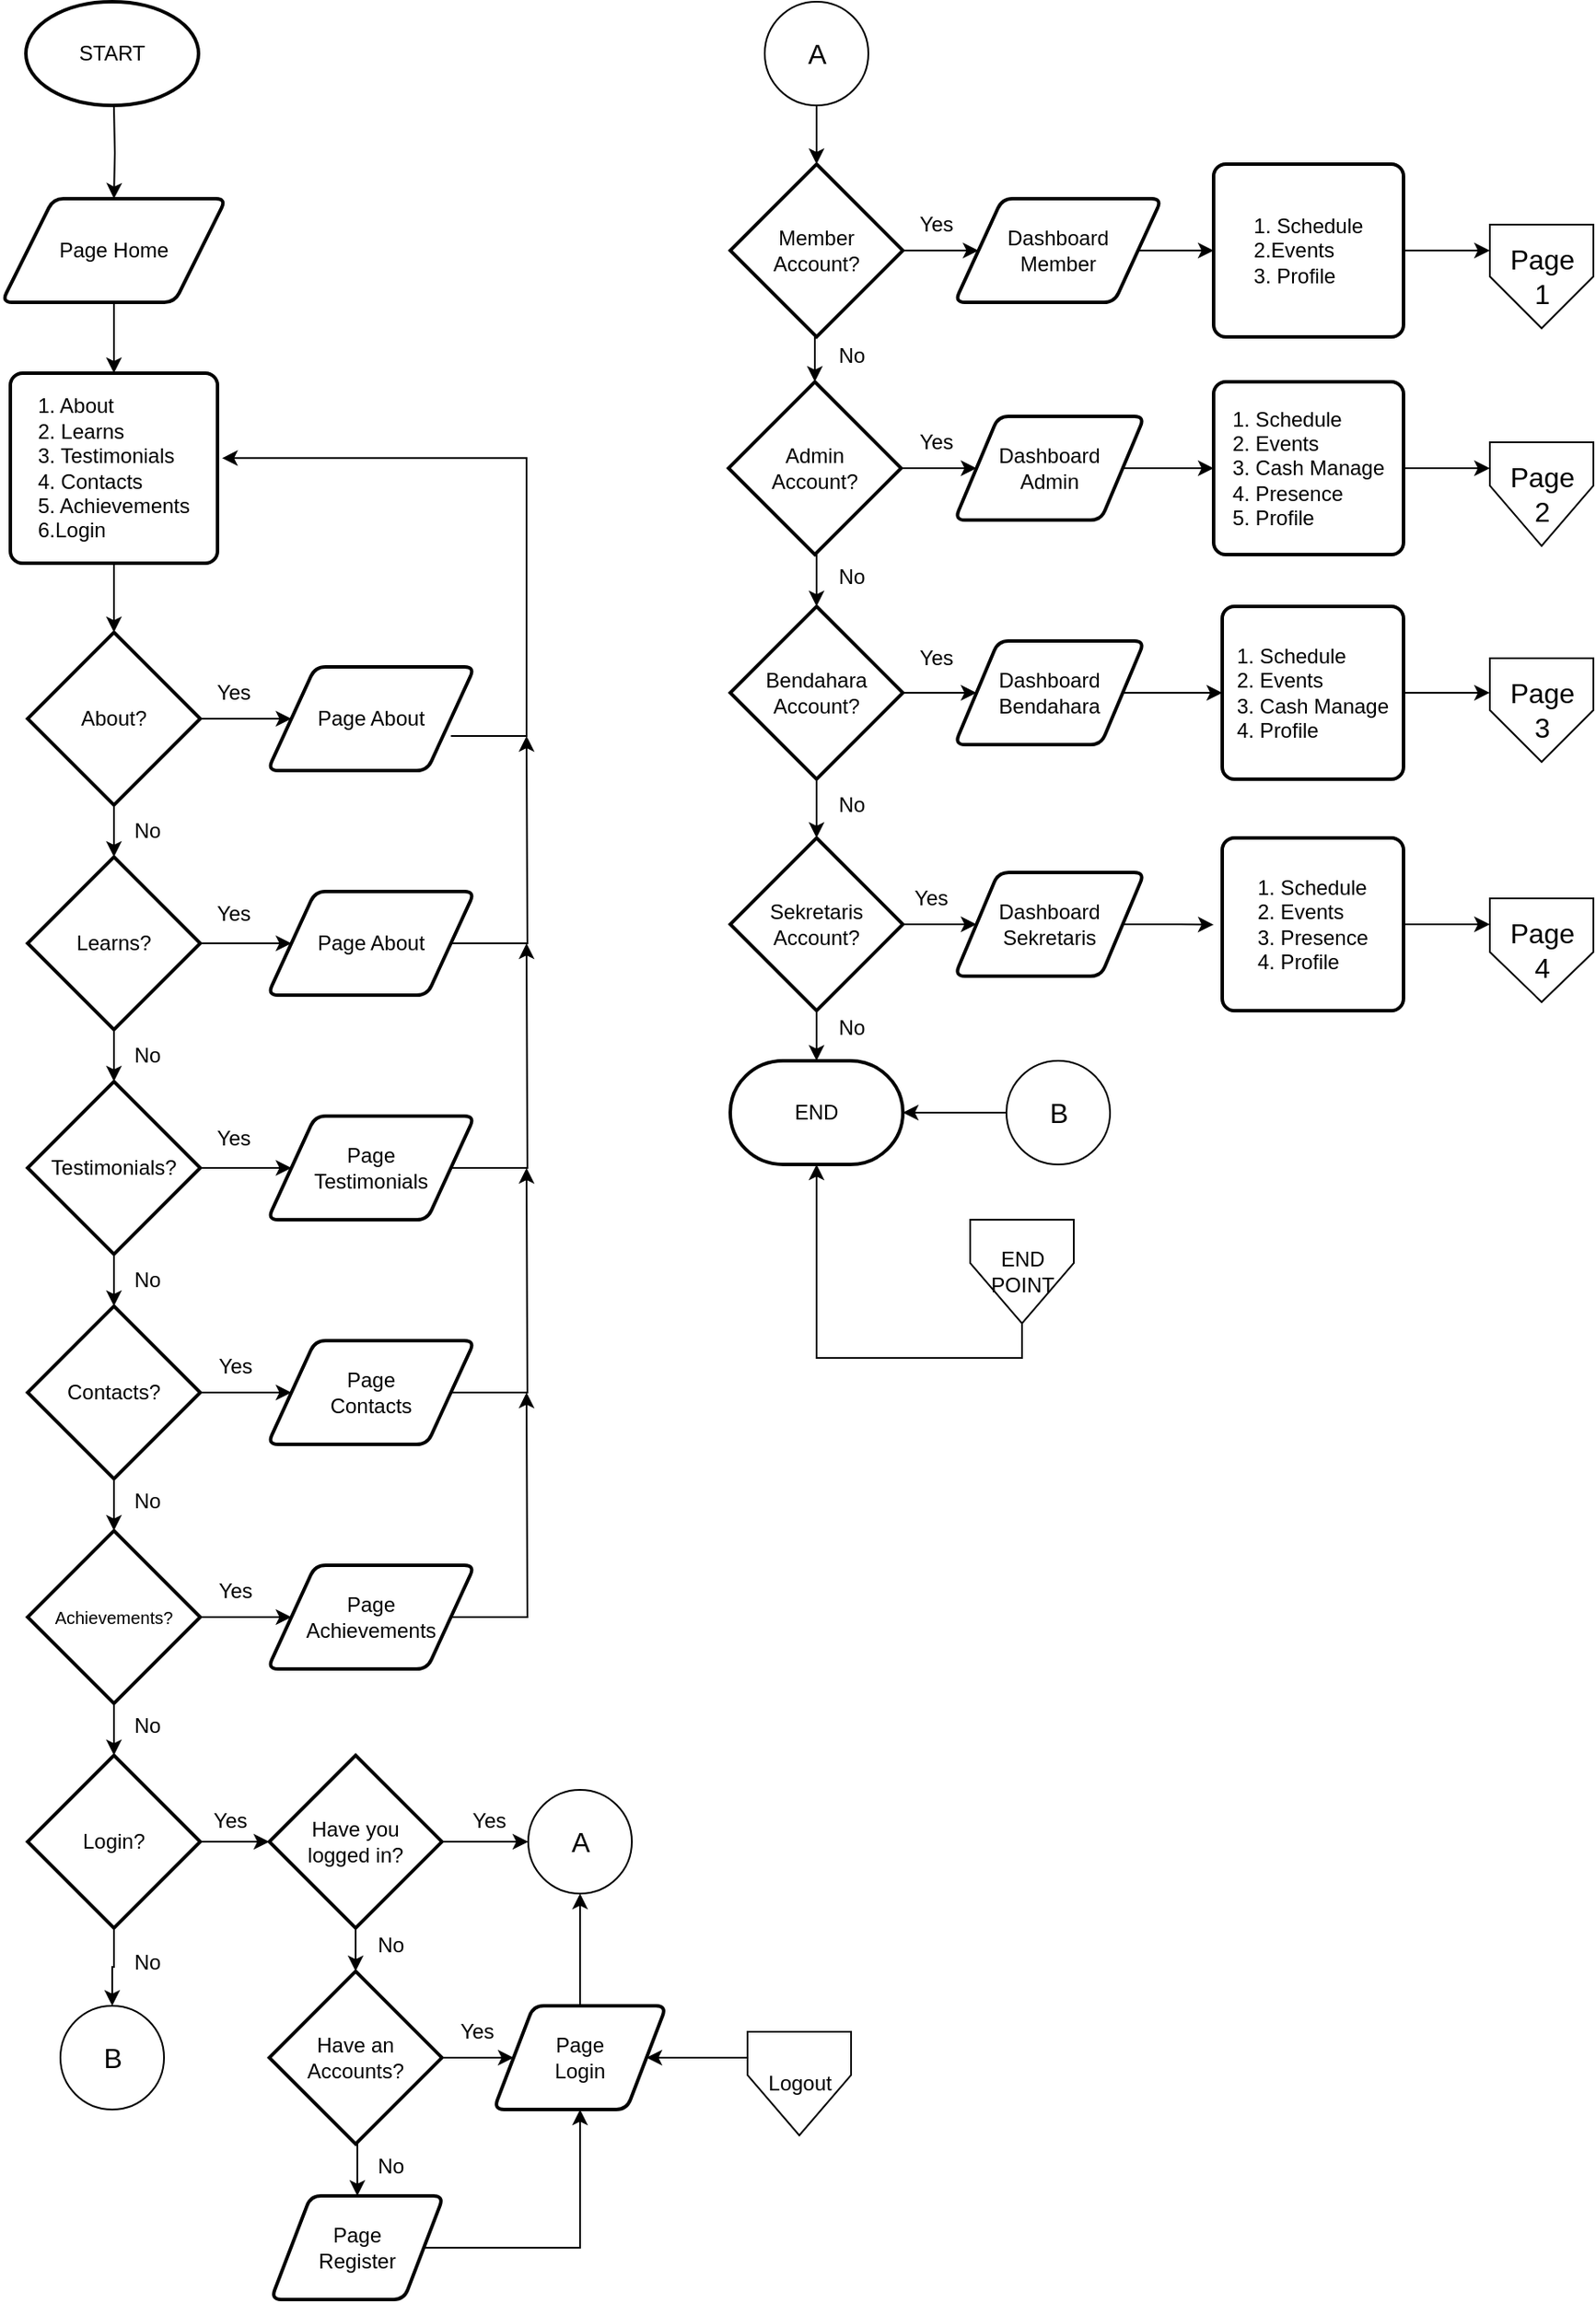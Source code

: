 <mxfile version="24.7.6">
  <diagram name="Page-1" id="wOFecBDlJIVbzIcXYYMD">
    <mxGraphModel dx="1400" dy="815" grid="1" gridSize="10" guides="1" tooltips="1" connect="1" arrows="0" fold="1" page="1" pageScale="1" pageWidth="1169" pageHeight="1654" background="none" math="0" shadow="0">
      <root>
        <mxCell id="0" />
        <mxCell id="1" parent="0" />
        <mxCell id="Z7GuNcyc4GhH8mUC39YF-6" value="" style="edgeStyle=orthogonalEdgeStyle;rounded=0;orthogonalLoop=1;jettySize=auto;html=1;labelBorderColor=none;" parent="1" target="Z7GuNcyc4GhH8mUC39YF-3" edge="1">
          <mxGeometry relative="1" as="geometry">
            <mxPoint x="188" y="220" as="sourcePoint" />
          </mxGeometry>
        </mxCell>
        <mxCell id="Z7GuNcyc4GhH8mUC39YF-1" value="START" style="strokeWidth=2;html=1;shape=mxgraph.flowchart.start_1;whiteSpace=wrap;labelBorderColor=none;" parent="1" vertex="1">
          <mxGeometry x="137" y="160" width="100" height="60" as="geometry" />
        </mxCell>
        <mxCell id="Z7GuNcyc4GhH8mUC39YF-5" value="" style="edgeStyle=orthogonalEdgeStyle;rounded=0;orthogonalLoop=1;jettySize=auto;html=1;labelBorderColor=none;" parent="1" source="Z7GuNcyc4GhH8mUC39YF-3" target="Z7GuNcyc4GhH8mUC39YF-4" edge="1">
          <mxGeometry relative="1" as="geometry" />
        </mxCell>
        <mxCell id="Z7GuNcyc4GhH8mUC39YF-3" value="Page Home" style="shape=parallelogram;html=1;strokeWidth=2;perimeter=parallelogramPerimeter;whiteSpace=wrap;rounded=1;arcSize=12;size=0.23;labelBorderColor=none;" parent="1" vertex="1">
          <mxGeometry x="123" y="274" width="130" height="60" as="geometry" />
        </mxCell>
        <mxCell id="Z7GuNcyc4GhH8mUC39YF-8" value="" style="edgeStyle=orthogonalEdgeStyle;rounded=0;orthogonalLoop=1;jettySize=auto;html=1;labelBorderColor=none;" parent="1" source="Z7GuNcyc4GhH8mUC39YF-4" target="Z7GuNcyc4GhH8mUC39YF-7" edge="1">
          <mxGeometry relative="1" as="geometry" />
        </mxCell>
        <mxCell id="Z7GuNcyc4GhH8mUC39YF-4" value="&lt;div style=&quot;text-align: justify;&quot;&gt;&lt;span style=&quot;background-color: initial;&quot;&gt;1. About&lt;/span&gt;&lt;/div&gt;&lt;div style=&quot;text-align: justify;&quot;&gt;2. Learns&lt;/div&gt;&lt;div style=&quot;text-align: justify;&quot;&gt;3. Testimonials&lt;/div&gt;&lt;div style=&quot;text-align: justify;&quot;&gt;4. Contacts&lt;/div&gt;&lt;div style=&quot;text-align: justify;&quot;&gt;5. Achievements&lt;/div&gt;&lt;div style=&quot;text-align: justify;&quot;&gt;6.Login&lt;/div&gt;" style="rounded=1;whiteSpace=wrap;html=1;absoluteArcSize=1;arcSize=14;strokeWidth=2;labelBorderColor=none;" parent="1" vertex="1">
          <mxGeometry x="128" y="375" width="120" height="110" as="geometry" />
        </mxCell>
        <mxCell id="Z7GuNcyc4GhH8mUC39YF-10" value="" style="edgeStyle=orthogonalEdgeStyle;rounded=0;orthogonalLoop=1;jettySize=auto;html=1;labelBorderColor=none;" parent="1" source="Z7GuNcyc4GhH8mUC39YF-7" target="Z7GuNcyc4GhH8mUC39YF-9" edge="1">
          <mxGeometry relative="1" as="geometry" />
        </mxCell>
        <mxCell id="Z7GuNcyc4GhH8mUC39YF-25" style="edgeStyle=orthogonalEdgeStyle;rounded=0;orthogonalLoop=1;jettySize=auto;html=1;exitX=1;exitY=0.5;exitDx=0;exitDy=0;exitPerimeter=0;entryX=0;entryY=0.5;entryDx=0;entryDy=0;labelBorderColor=none;" parent="1" source="Z7GuNcyc4GhH8mUC39YF-7" target="Z7GuNcyc4GhH8mUC39YF-23" edge="1">
          <mxGeometry relative="1" as="geometry" />
        </mxCell>
        <mxCell id="Z7GuNcyc4GhH8mUC39YF-7" value="About?" style="strokeWidth=2;html=1;shape=mxgraph.flowchart.decision;whiteSpace=wrap;labelBorderColor=none;" parent="1" vertex="1">
          <mxGeometry x="138" y="525" width="100" height="100" as="geometry" />
        </mxCell>
        <mxCell id="Z7GuNcyc4GhH8mUC39YF-13" value="" style="edgeStyle=orthogonalEdgeStyle;rounded=0;orthogonalLoop=1;jettySize=auto;html=1;labelBorderColor=none;" parent="1" source="Z7GuNcyc4GhH8mUC39YF-9" target="Z7GuNcyc4GhH8mUC39YF-12" edge="1">
          <mxGeometry relative="1" as="geometry" />
        </mxCell>
        <mxCell id="Z7GuNcyc4GhH8mUC39YF-31" style="edgeStyle=orthogonalEdgeStyle;rounded=0;orthogonalLoop=1;jettySize=auto;html=1;exitX=1;exitY=0.5;exitDx=0;exitDy=0;exitPerimeter=0;entryX=0;entryY=0.5;entryDx=0;entryDy=0;labelBorderColor=none;" parent="1" source="Z7GuNcyc4GhH8mUC39YF-9" target="Z7GuNcyc4GhH8mUC39YF-30" edge="1">
          <mxGeometry relative="1" as="geometry" />
        </mxCell>
        <mxCell id="Z7GuNcyc4GhH8mUC39YF-9" value="Learns?" style="strokeWidth=2;html=1;shape=mxgraph.flowchart.decision;whiteSpace=wrap;labelBorderColor=none;" parent="1" vertex="1">
          <mxGeometry x="138" y="655" width="100" height="100" as="geometry" />
        </mxCell>
        <mxCell id="Z7GuNcyc4GhH8mUC39YF-11" value="No" style="text;html=1;align=center;verticalAlign=middle;resizable=0;points=[];autosize=1;strokeColor=none;fillColor=none;labelBorderColor=none;" parent="1" vertex="1">
          <mxGeometry x="187" y="625" width="40" height="30" as="geometry" />
        </mxCell>
        <mxCell id="Z7GuNcyc4GhH8mUC39YF-16" value="" style="edgeStyle=orthogonalEdgeStyle;rounded=0;orthogonalLoop=1;jettySize=auto;html=1;labelBorderColor=none;" parent="1" source="Z7GuNcyc4GhH8mUC39YF-12" target="Z7GuNcyc4GhH8mUC39YF-15" edge="1">
          <mxGeometry relative="1" as="geometry" />
        </mxCell>
        <mxCell id="Z7GuNcyc4GhH8mUC39YF-34" style="edgeStyle=orthogonalEdgeStyle;rounded=0;orthogonalLoop=1;jettySize=auto;html=1;exitX=1;exitY=0.5;exitDx=0;exitDy=0;exitPerimeter=0;entryX=0;entryY=0.5;entryDx=0;entryDy=0;labelBorderColor=none;" parent="1" source="Z7GuNcyc4GhH8mUC39YF-12" target="Z7GuNcyc4GhH8mUC39YF-33" edge="1">
          <mxGeometry relative="1" as="geometry" />
        </mxCell>
        <mxCell id="Z7GuNcyc4GhH8mUC39YF-12" value="Testimonials?" style="strokeWidth=2;html=1;shape=mxgraph.flowchart.decision;whiteSpace=wrap;labelBorderColor=none;" parent="1" vertex="1">
          <mxGeometry x="138" y="785" width="100" height="100" as="geometry" />
        </mxCell>
        <mxCell id="Z7GuNcyc4GhH8mUC39YF-14" value="No" style="text;html=1;align=center;verticalAlign=middle;resizable=0;points=[];autosize=1;strokeColor=none;fillColor=none;labelBorderColor=none;" parent="1" vertex="1">
          <mxGeometry x="187" y="755" width="40" height="30" as="geometry" />
        </mxCell>
        <mxCell id="Z7GuNcyc4GhH8mUC39YF-19" value="" style="edgeStyle=orthogonalEdgeStyle;rounded=0;orthogonalLoop=1;jettySize=auto;html=1;labelBorderColor=none;" parent="1" source="Z7GuNcyc4GhH8mUC39YF-15" target="Z7GuNcyc4GhH8mUC39YF-18" edge="1">
          <mxGeometry relative="1" as="geometry" />
        </mxCell>
        <mxCell id="Z7GuNcyc4GhH8mUC39YF-38" style="edgeStyle=orthogonalEdgeStyle;rounded=0;orthogonalLoop=1;jettySize=auto;html=1;exitX=1;exitY=0.5;exitDx=0;exitDy=0;exitPerimeter=0;labelBorderColor=none;" parent="1" source="Z7GuNcyc4GhH8mUC39YF-15" target="Z7GuNcyc4GhH8mUC39YF-36" edge="1">
          <mxGeometry relative="1" as="geometry" />
        </mxCell>
        <mxCell id="Z7GuNcyc4GhH8mUC39YF-15" value="Contacts?" style="strokeWidth=2;html=1;shape=mxgraph.flowchart.decision;whiteSpace=wrap;labelBorderColor=none;" parent="1" vertex="1">
          <mxGeometry x="138" y="915" width="100" height="100" as="geometry" />
        </mxCell>
        <mxCell id="Z7GuNcyc4GhH8mUC39YF-17" value="No" style="text;html=1;align=center;verticalAlign=middle;resizable=0;points=[];autosize=1;strokeColor=none;fillColor=none;labelBorderColor=none;" parent="1" vertex="1">
          <mxGeometry x="187" y="885" width="40" height="30" as="geometry" />
        </mxCell>
        <mxCell id="Z7GuNcyc4GhH8mUC39YF-41" style="edgeStyle=orthogonalEdgeStyle;rounded=0;orthogonalLoop=1;jettySize=auto;html=1;exitX=1;exitY=0.5;exitDx=0;exitDy=0;exitPerimeter=0;entryX=0;entryY=0.5;entryDx=0;entryDy=0;labelBorderColor=none;" parent="1" source="Z7GuNcyc4GhH8mUC39YF-18" target="Z7GuNcyc4GhH8mUC39YF-40" edge="1">
          <mxGeometry relative="1" as="geometry" />
        </mxCell>
        <mxCell id="Z7GuNcyc4GhH8mUC39YF-18" value="&lt;font style=&quot;font-size: 10px;&quot;&gt;Achievements?&lt;/font&gt;" style="strokeWidth=2;html=1;shape=mxgraph.flowchart.decision;whiteSpace=wrap;labelBorderColor=none;" parent="1" vertex="1">
          <mxGeometry x="138" y="1045" width="100" height="100" as="geometry" />
        </mxCell>
        <mxCell id="Z7GuNcyc4GhH8mUC39YF-20" value="No" style="text;html=1;align=center;verticalAlign=middle;resizable=0;points=[];autosize=1;strokeColor=none;fillColor=none;labelBorderColor=none;" parent="1" vertex="1">
          <mxGeometry x="187" y="1013" width="40" height="30" as="geometry" />
        </mxCell>
        <mxCell id="Z7GuNcyc4GhH8mUC39YF-21" value="Login?" style="strokeWidth=2;html=1;shape=mxgraph.flowchart.decision;whiteSpace=wrap;labelBorderColor=none;" parent="1" vertex="1">
          <mxGeometry x="138" y="1175" width="100" height="100" as="geometry" />
        </mxCell>
        <mxCell id="Z7GuNcyc4GhH8mUC39YF-22" style="edgeStyle=orthogonalEdgeStyle;rounded=0;orthogonalLoop=1;jettySize=auto;html=1;exitX=0.5;exitY=1;exitDx=0;exitDy=0;exitPerimeter=0;entryX=0.5;entryY=0;entryDx=0;entryDy=0;entryPerimeter=0;labelBorderColor=none;" parent="1" source="Z7GuNcyc4GhH8mUC39YF-18" target="Z7GuNcyc4GhH8mUC39YF-21" edge="1">
          <mxGeometry relative="1" as="geometry" />
        </mxCell>
        <mxCell id="Z7GuNcyc4GhH8mUC39YF-29" style="edgeStyle=elbowEdgeStyle;rounded=0;orthogonalLoop=1;jettySize=auto;html=1;exitX=1;exitY=0.5;exitDx=0;exitDy=0;entryX=1.022;entryY=0.447;entryDx=0;entryDy=0;entryPerimeter=0;labelBorderColor=none;" parent="1" target="Z7GuNcyc4GhH8mUC39YF-4" edge="1">
          <mxGeometry relative="1" as="geometry">
            <mxPoint x="367" y="425" as="targetPoint" />
            <mxPoint x="383.2" y="585" as="sourcePoint" />
            <Array as="points">
              <mxPoint x="427" y="505" />
            </Array>
          </mxGeometry>
        </mxCell>
        <mxCell id="Z7GuNcyc4GhH8mUC39YF-23" value="Page About" style="shape=parallelogram;html=1;strokeWidth=2;perimeter=parallelogramPerimeter;whiteSpace=wrap;rounded=1;arcSize=12;size=0.23;labelBorderColor=none;" parent="1" vertex="1">
          <mxGeometry x="277" y="545" width="120" height="60" as="geometry" />
        </mxCell>
        <mxCell id="Z7GuNcyc4GhH8mUC39YF-26" value="Yes" style="text;html=1;align=center;verticalAlign=middle;resizable=0;points=[];autosize=1;strokeColor=none;fillColor=none;labelBorderColor=none;" parent="1" vertex="1">
          <mxGeometry x="237" y="545" width="40" height="30" as="geometry" />
        </mxCell>
        <mxCell id="Z7GuNcyc4GhH8mUC39YF-32" style="edgeStyle=orthogonalEdgeStyle;rounded=0;orthogonalLoop=1;jettySize=auto;html=1;exitX=1;exitY=0.5;exitDx=0;exitDy=0;labelBorderColor=none;" parent="1" source="Z7GuNcyc4GhH8mUC39YF-30" edge="1">
          <mxGeometry relative="1" as="geometry">
            <mxPoint x="427" y="585" as="targetPoint" />
          </mxGeometry>
        </mxCell>
        <mxCell id="Z7GuNcyc4GhH8mUC39YF-30" value="Page About" style="shape=parallelogram;html=1;strokeWidth=2;perimeter=parallelogramPerimeter;whiteSpace=wrap;rounded=1;arcSize=12;size=0.23;labelBorderColor=none;" parent="1" vertex="1">
          <mxGeometry x="277" y="675" width="120" height="60" as="geometry" />
        </mxCell>
        <mxCell id="Z7GuNcyc4GhH8mUC39YF-35" style="edgeStyle=orthogonalEdgeStyle;rounded=0;orthogonalLoop=1;jettySize=auto;html=1;exitX=1;exitY=0.5;exitDx=0;exitDy=0;labelBorderColor=none;" parent="1" source="Z7GuNcyc4GhH8mUC39YF-33" edge="1">
          <mxGeometry relative="1" as="geometry">
            <mxPoint x="427" y="705" as="targetPoint" />
          </mxGeometry>
        </mxCell>
        <mxCell id="Z7GuNcyc4GhH8mUC39YF-33" value="Page&lt;div&gt;Testimonials&lt;/div&gt;" style="shape=parallelogram;html=1;strokeWidth=2;perimeter=parallelogramPerimeter;whiteSpace=wrap;rounded=1;arcSize=12;size=0.23;labelBorderColor=none;" parent="1" vertex="1">
          <mxGeometry x="277" y="805" width="120" height="60" as="geometry" />
        </mxCell>
        <mxCell id="Z7GuNcyc4GhH8mUC39YF-39" style="edgeStyle=orthogonalEdgeStyle;rounded=0;orthogonalLoop=1;jettySize=auto;html=1;exitX=1;exitY=0.5;exitDx=0;exitDy=0;labelBorderColor=none;" parent="1" source="Z7GuNcyc4GhH8mUC39YF-36" edge="1">
          <mxGeometry relative="1" as="geometry">
            <mxPoint x="427" y="835" as="targetPoint" />
          </mxGeometry>
        </mxCell>
        <mxCell id="Z7GuNcyc4GhH8mUC39YF-36" value="Page&lt;div&gt;Contacts&lt;/div&gt;" style="shape=parallelogram;html=1;strokeWidth=2;perimeter=parallelogramPerimeter;whiteSpace=wrap;rounded=1;arcSize=12;size=0.23;labelBorderColor=none;" parent="1" vertex="1">
          <mxGeometry x="277" y="935" width="120" height="60" as="geometry" />
        </mxCell>
        <mxCell id="Z7GuNcyc4GhH8mUC39YF-42" style="edgeStyle=orthogonalEdgeStyle;rounded=0;orthogonalLoop=1;jettySize=auto;html=1;exitX=1;exitY=0.5;exitDx=0;exitDy=0;labelBorderColor=none;" parent="1" source="Z7GuNcyc4GhH8mUC39YF-40" edge="1">
          <mxGeometry relative="1" as="geometry">
            <mxPoint x="427" y="965" as="targetPoint" />
          </mxGeometry>
        </mxCell>
        <mxCell id="Z7GuNcyc4GhH8mUC39YF-40" value="Page&lt;div&gt;Achievements&lt;/div&gt;" style="shape=parallelogram;html=1;strokeWidth=2;perimeter=parallelogramPerimeter;whiteSpace=wrap;rounded=1;arcSize=12;size=0.23;labelBorderColor=none;" parent="1" vertex="1">
          <mxGeometry x="277" y="1065" width="120" height="60" as="geometry" />
        </mxCell>
        <mxCell id="K-VxU4fRmzj4R5okDVpe-3" style="edgeStyle=orthogonalEdgeStyle;rounded=0;orthogonalLoop=1;jettySize=auto;html=1;exitX=1;exitY=0.5;exitDx=0;exitDy=0;exitPerimeter=0;labelBorderColor=none;" parent="1" source="Z7GuNcyc4GhH8mUC39YF-43" target="K-VxU4fRmzj4R5okDVpe-2" edge="1">
          <mxGeometry relative="1" as="geometry" />
        </mxCell>
        <mxCell id="K-VxU4fRmzj4R5okDVpe-6" style="edgeStyle=orthogonalEdgeStyle;rounded=0;orthogonalLoop=1;jettySize=auto;html=1;exitX=0.5;exitY=1;exitDx=0;exitDy=0;exitPerimeter=0;entryX=0.5;entryY=0;entryDx=0;entryDy=0;labelBorderColor=none;" parent="1" source="Z7GuNcyc4GhH8mUC39YF-43" target="K-VxU4fRmzj4R5okDVpe-5" edge="1">
          <mxGeometry relative="1" as="geometry" />
        </mxCell>
        <mxCell id="Z7GuNcyc4GhH8mUC39YF-43" value="&lt;font style=&quot;font-size: 12px;&quot;&gt;Have an&lt;/font&gt;&lt;div&gt;&lt;font style=&quot;font-size: 12px;&quot;&gt;Accounts?&lt;/font&gt;&lt;/div&gt;" style="strokeWidth=2;html=1;shape=mxgraph.flowchart.decision;whiteSpace=wrap;labelBorderColor=none;" parent="1" vertex="1">
          <mxGeometry x="278" y="1300" width="100" height="100" as="geometry" />
        </mxCell>
        <mxCell id="Z7GuNcyc4GhH8mUC39YF-45" value="No" style="text;html=1;align=center;verticalAlign=middle;resizable=0;points=[];autosize=1;strokeColor=none;fillColor=none;labelBorderColor=none;" parent="1" vertex="1">
          <mxGeometry x="187" y="1143" width="40" height="30" as="geometry" />
        </mxCell>
        <mxCell id="Z7GuNcyc4GhH8mUC39YF-46" value="Yes" style="text;html=1;align=center;verticalAlign=middle;resizable=0;points=[];autosize=1;strokeColor=none;fillColor=none;labelBorderColor=none;" parent="1" vertex="1">
          <mxGeometry x="237" y="673" width="40" height="30" as="geometry" />
        </mxCell>
        <mxCell id="Z7GuNcyc4GhH8mUC39YF-47" value="Yes" style="text;html=1;align=center;verticalAlign=middle;resizable=0;points=[];autosize=1;strokeColor=none;fillColor=none;labelBorderColor=none;" parent="1" vertex="1">
          <mxGeometry x="237" y="803" width="40" height="30" as="geometry" />
        </mxCell>
        <mxCell id="Z7GuNcyc4GhH8mUC39YF-48" value="Yes" style="text;html=1;align=center;verticalAlign=middle;resizable=0;points=[];autosize=1;strokeColor=none;fillColor=none;labelBorderColor=none;" parent="1" vertex="1">
          <mxGeometry x="238" y="935" width="40" height="30" as="geometry" />
        </mxCell>
        <mxCell id="Z7GuNcyc4GhH8mUC39YF-49" value="Yes" style="text;html=1;align=center;verticalAlign=middle;resizable=0;points=[];autosize=1;strokeColor=none;fillColor=none;labelBorderColor=none;" parent="1" vertex="1">
          <mxGeometry x="238" y="1065" width="40" height="30" as="geometry" />
        </mxCell>
        <mxCell id="K-VxU4fRmzj4R5okDVpe-2" value="Page&lt;div&gt;Login&lt;/div&gt;" style="shape=parallelogram;html=1;strokeWidth=2;perimeter=parallelogramPerimeter;whiteSpace=wrap;rounded=1;arcSize=12;size=0.23;labelBorderColor=none;" parent="1" vertex="1">
          <mxGeometry x="408" y="1320" width="100" height="60" as="geometry" />
        </mxCell>
        <mxCell id="K-VxU4fRmzj4R5okDVpe-4" value="Yes" style="text;html=1;align=center;verticalAlign=middle;resizable=0;points=[];autosize=1;strokeColor=none;fillColor=none;labelBorderColor=none;" parent="1" vertex="1">
          <mxGeometry x="378" y="1320" width="40" height="30" as="geometry" />
        </mxCell>
        <mxCell id="K-VxU4fRmzj4R5okDVpe-32" style="edgeStyle=orthogonalEdgeStyle;rounded=0;orthogonalLoop=1;jettySize=auto;html=1;exitX=1;exitY=0.5;exitDx=0;exitDy=0;entryX=0.5;entryY=1;entryDx=0;entryDy=0;labelBorderColor=none;" parent="1" source="K-VxU4fRmzj4R5okDVpe-5" target="K-VxU4fRmzj4R5okDVpe-2" edge="1">
          <mxGeometry relative="1" as="geometry">
            <mxPoint x="416" y="1460.385" as="targetPoint" />
          </mxGeometry>
        </mxCell>
        <mxCell id="K-VxU4fRmzj4R5okDVpe-5" value="Page&lt;div&gt;Register&lt;/div&gt;" style="shape=parallelogram;html=1;strokeWidth=2;perimeter=parallelogramPerimeter;whiteSpace=wrap;rounded=1;arcSize=12;size=0.23;labelBorderColor=none;" parent="1" vertex="1">
          <mxGeometry x="279" y="1430" width="100" height="60" as="geometry" />
        </mxCell>
        <mxCell id="K-VxU4fRmzj4R5okDVpe-8" value="No" style="text;html=1;align=center;verticalAlign=middle;resizable=0;points=[];autosize=1;strokeColor=none;fillColor=none;labelBorderColor=none;" parent="1" vertex="1">
          <mxGeometry x="328" y="1398" width="40" height="30" as="geometry" />
        </mxCell>
        <mxCell id="K-VxU4fRmzj4R5okDVpe-10" value="&lt;font style=&quot;font-size: 16px;&quot;&gt;A&lt;/font&gt;" style="verticalLabelPosition=middle;verticalAlign=middle;html=1;shape=mxgraph.flowchart.on-page_reference;labelPosition=center;align=center;labelBorderColor=none;" parent="1" vertex="1">
          <mxGeometry x="428" y="1195" width="60" height="60" as="geometry" />
        </mxCell>
        <mxCell id="K-VxU4fRmzj4R5okDVpe-13" style="edgeStyle=orthogonalEdgeStyle;rounded=0;orthogonalLoop=1;jettySize=auto;html=1;exitX=0.5;exitY=0;exitDx=0;exitDy=0;entryX=0.5;entryY=1;entryDx=0;entryDy=0;entryPerimeter=0;labelBorderColor=none;" parent="1" source="K-VxU4fRmzj4R5okDVpe-2" target="K-VxU4fRmzj4R5okDVpe-10" edge="1">
          <mxGeometry relative="1" as="geometry" />
        </mxCell>
        <mxCell id="K-VxU4fRmzj4R5okDVpe-14" value="&lt;font style=&quot;font-size: 16px;&quot;&gt;A&lt;/font&gt;" style="verticalLabelPosition=middle;verticalAlign=middle;html=1;shape=mxgraph.flowchart.on-page_reference;labelPosition=center;align=center;labelBorderColor=none;" parent="1" vertex="1">
          <mxGeometry x="565" y="160" width="60" height="60" as="geometry" />
        </mxCell>
        <mxCell id="K-VxU4fRmzj4R5okDVpe-19" style="edgeStyle=orthogonalEdgeStyle;rounded=0;orthogonalLoop=1;jettySize=auto;html=1;exitX=1;exitY=0.5;exitDx=0;exitDy=0;exitPerimeter=0;entryX=0;entryY=0.5;entryDx=0;entryDy=0;labelBorderColor=none;" parent="1" source="K-VxU4fRmzj4R5okDVpe-16" target="K-VxU4fRmzj4R5okDVpe-18" edge="1">
          <mxGeometry relative="1" as="geometry" />
        </mxCell>
        <mxCell id="K-VxU4fRmzj4R5okDVpe-16" value="Member&lt;div&gt;Account?&lt;/div&gt;" style="strokeWidth=2;html=1;shape=mxgraph.flowchart.decision;whiteSpace=wrap;labelBorderColor=none;" parent="1" vertex="1">
          <mxGeometry x="545" y="254" width="100" height="100" as="geometry" />
        </mxCell>
        <mxCell id="K-VxU4fRmzj4R5okDVpe-17" style="edgeStyle=orthogonalEdgeStyle;rounded=0;orthogonalLoop=1;jettySize=auto;html=1;exitX=0.5;exitY=1;exitDx=0;exitDy=0;exitPerimeter=0;entryX=0.5;entryY=0;entryDx=0;entryDy=0;entryPerimeter=0;labelBorderColor=none;" parent="1" source="K-VxU4fRmzj4R5okDVpe-14" target="K-VxU4fRmzj4R5okDVpe-16" edge="1">
          <mxGeometry relative="1" as="geometry" />
        </mxCell>
        <mxCell id="K-VxU4fRmzj4R5okDVpe-22" style="edgeStyle=orthogonalEdgeStyle;rounded=0;orthogonalLoop=1;jettySize=auto;html=1;exitX=1;exitY=0.5;exitDx=0;exitDy=0;entryX=0;entryY=0.5;entryDx=0;entryDy=0;labelBorderColor=none;" parent="1" source="K-VxU4fRmzj4R5okDVpe-18" target="K-VxU4fRmzj4R5okDVpe-21" edge="1">
          <mxGeometry relative="1" as="geometry" />
        </mxCell>
        <mxCell id="K-VxU4fRmzj4R5okDVpe-18" value="&lt;div&gt;Dashboard&lt;/div&gt;&lt;div&gt;Member&lt;/div&gt;" style="shape=parallelogram;html=1;strokeWidth=2;perimeter=parallelogramPerimeter;whiteSpace=wrap;rounded=1;arcSize=12;size=0.23;labelBorderColor=none;" parent="1" vertex="1">
          <mxGeometry x="675" y="274" width="120" height="60" as="geometry" />
        </mxCell>
        <mxCell id="K-VxU4fRmzj4R5okDVpe-20" value="Yes" style="text;html=1;align=center;verticalAlign=middle;resizable=0;points=[];autosize=1;strokeColor=none;fillColor=none;labelBorderColor=none;" parent="1" vertex="1">
          <mxGeometry x="644" y="274" width="40" height="30" as="geometry" />
        </mxCell>
        <mxCell id="S5sTAT7ZZBU8H_Rt4JTI-24" style="edgeStyle=orthogonalEdgeStyle;rounded=0;orthogonalLoop=1;jettySize=auto;html=1;exitX=1;exitY=0.5;exitDx=0;exitDy=0;entryX=0;entryY=0.25;entryDx=0;entryDy=0;labelBorderColor=none;" parent="1" source="K-VxU4fRmzj4R5okDVpe-21" target="S5sTAT7ZZBU8H_Rt4JTI-14" edge="1">
          <mxGeometry relative="1" as="geometry" />
        </mxCell>
        <mxCell id="K-VxU4fRmzj4R5okDVpe-21" value="&lt;div style=&quot;text-align: justify;&quot;&gt;&lt;span style=&quot;background-color: initial;&quot;&gt;1. Schedule&lt;/span&gt;&lt;/div&gt;&lt;div style=&quot;text-align: justify;&quot;&gt;2.Events&lt;/div&gt;&lt;div style=&quot;text-align: justify;&quot;&gt;3. Profile&lt;/div&gt;" style="rounded=1;whiteSpace=wrap;html=1;absoluteArcSize=1;arcSize=14;strokeWidth=2;labelBorderColor=none;" parent="1" vertex="1">
          <mxGeometry x="825" y="254" width="110" height="100" as="geometry" />
        </mxCell>
        <mxCell id="K-VxU4fRmzj4R5okDVpe-28" style="edgeStyle=orthogonalEdgeStyle;rounded=0;orthogonalLoop=1;jettySize=auto;html=1;exitX=1;exitY=0.5;exitDx=0;exitDy=0;exitPerimeter=0;entryX=0;entryY=0.5;entryDx=0;entryDy=0;labelBorderColor=none;" parent="1" source="K-VxU4fRmzj4R5okDVpe-23" target="K-VxU4fRmzj4R5okDVpe-26" edge="1">
          <mxGeometry relative="1" as="geometry" />
        </mxCell>
        <mxCell id="K-VxU4fRmzj4R5okDVpe-23" value="Admin&lt;div&gt;Account?&lt;/div&gt;" style="strokeWidth=2;html=1;shape=mxgraph.flowchart.decision;whiteSpace=wrap;labelBorderColor=none;" parent="1" vertex="1">
          <mxGeometry x="544" y="380" width="100" height="100" as="geometry" />
        </mxCell>
        <mxCell id="K-VxU4fRmzj4R5okDVpe-24" style="edgeStyle=orthogonalEdgeStyle;rounded=0;orthogonalLoop=1;jettySize=auto;html=1;exitX=0.5;exitY=1;exitDx=0;exitDy=0;exitPerimeter=0;entryX=0.5;entryY=0;entryDx=0;entryDy=0;entryPerimeter=0;labelBorderColor=none;" parent="1" source="K-VxU4fRmzj4R5okDVpe-16" target="K-VxU4fRmzj4R5okDVpe-23" edge="1">
          <mxGeometry relative="1" as="geometry" />
        </mxCell>
        <mxCell id="K-VxU4fRmzj4R5okDVpe-25" value="No" style="text;html=1;align=center;verticalAlign=middle;resizable=0;points=[];autosize=1;strokeColor=none;fillColor=none;labelBorderColor=none;" parent="1" vertex="1">
          <mxGeometry x="595" y="350" width="40" height="30" as="geometry" />
        </mxCell>
        <mxCell id="K-VxU4fRmzj4R5okDVpe-31" style="edgeStyle=orthogonalEdgeStyle;rounded=0;orthogonalLoop=1;jettySize=auto;html=1;exitX=1;exitY=0.5;exitDx=0;exitDy=0;entryX=0;entryY=0.5;entryDx=0;entryDy=0;labelBorderColor=none;" parent="1" source="K-VxU4fRmzj4R5okDVpe-26" target="K-VxU4fRmzj4R5okDVpe-30" edge="1">
          <mxGeometry relative="1" as="geometry" />
        </mxCell>
        <mxCell id="K-VxU4fRmzj4R5okDVpe-26" value="Dashboard&lt;div&gt;Admin&lt;/div&gt;" style="shape=parallelogram;html=1;strokeWidth=2;perimeter=parallelogramPerimeter;whiteSpace=wrap;rounded=1;arcSize=12;size=0.23;labelBorderColor=none;" parent="1" vertex="1">
          <mxGeometry x="675" y="400" width="110" height="60" as="geometry" />
        </mxCell>
        <mxCell id="K-VxU4fRmzj4R5okDVpe-29" value="Yes" style="text;html=1;align=center;verticalAlign=middle;resizable=0;points=[];autosize=1;strokeColor=none;fillColor=none;labelBorderColor=none;" parent="1" vertex="1">
          <mxGeometry x="644" y="400" width="40" height="30" as="geometry" />
        </mxCell>
        <mxCell id="S5sTAT7ZZBU8H_Rt4JTI-23" style="edgeStyle=orthogonalEdgeStyle;rounded=0;orthogonalLoop=1;jettySize=auto;html=1;exitX=1;exitY=0.5;exitDx=0;exitDy=0;entryX=0;entryY=0.25;entryDx=0;entryDy=0;labelBorderColor=none;" parent="1" source="K-VxU4fRmzj4R5okDVpe-30" target="S5sTAT7ZZBU8H_Rt4JTI-16" edge="1">
          <mxGeometry relative="1" as="geometry" />
        </mxCell>
        <mxCell id="K-VxU4fRmzj4R5okDVpe-30" value="&lt;div style=&quot;text-align: justify;&quot;&gt;&lt;span style=&quot;background-color: initial;&quot;&gt;1. Schedule&lt;/span&gt;&lt;/div&gt;&lt;div style=&quot;text-align: justify;&quot;&gt;2. Events&lt;/div&gt;&lt;div style=&quot;text-align: justify;&quot;&gt;3. Cash Manage&lt;/div&gt;&lt;div style=&quot;text-align: justify;&quot;&gt;4. Presence&lt;/div&gt;&lt;div style=&quot;text-align: justify;&quot;&gt;5. Profile&lt;/div&gt;" style="rounded=1;whiteSpace=wrap;html=1;absoluteArcSize=1;arcSize=14;strokeWidth=2;labelBorderColor=none;" parent="1" vertex="1">
          <mxGeometry x="825" y="380" width="110" height="100" as="geometry" />
        </mxCell>
        <mxCell id="K-VxU4fRmzj4R5okDVpe-37" style="edgeStyle=orthogonalEdgeStyle;rounded=0;orthogonalLoop=1;jettySize=auto;html=1;exitX=1;exitY=0.5;exitDx=0;exitDy=0;exitPerimeter=0;entryX=0;entryY=0.5;entryDx=0;entryDy=0;labelBorderColor=none;" parent="1" source="K-VxU4fRmzj4R5okDVpe-33" target="K-VxU4fRmzj4R5okDVpe-36" edge="1">
          <mxGeometry relative="1" as="geometry" />
        </mxCell>
        <mxCell id="K-VxU4fRmzj4R5okDVpe-33" value="Bendahara&lt;div&gt;Account?&lt;/div&gt;" style="strokeWidth=2;html=1;shape=mxgraph.flowchart.decision;whiteSpace=wrap;labelBorderColor=none;" parent="1" vertex="1">
          <mxGeometry x="545" y="510" width="100" height="100" as="geometry" />
        </mxCell>
        <mxCell id="K-VxU4fRmzj4R5okDVpe-34" style="edgeStyle=orthogonalEdgeStyle;rounded=0;orthogonalLoop=1;jettySize=auto;html=1;exitX=0.5;exitY=1;exitDx=0;exitDy=0;exitPerimeter=0;entryX=0.5;entryY=0;entryDx=0;entryDy=0;entryPerimeter=0;labelBorderColor=none;" parent="1" source="K-VxU4fRmzj4R5okDVpe-23" target="K-VxU4fRmzj4R5okDVpe-33" edge="1">
          <mxGeometry relative="1" as="geometry" />
        </mxCell>
        <mxCell id="K-VxU4fRmzj4R5okDVpe-35" value="No" style="text;html=1;align=center;verticalAlign=middle;resizable=0;points=[];autosize=1;strokeColor=none;fillColor=none;labelBorderColor=none;" parent="1" vertex="1">
          <mxGeometry x="595" y="478" width="40" height="30" as="geometry" />
        </mxCell>
        <mxCell id="K-VxU4fRmzj4R5okDVpe-39" style="edgeStyle=orthogonalEdgeStyle;rounded=0;orthogonalLoop=1;jettySize=auto;html=1;exitX=1;exitY=0.5;exitDx=0;exitDy=0;entryX=0;entryY=0.5;entryDx=0;entryDy=0;labelBorderColor=none;" parent="1" source="K-VxU4fRmzj4R5okDVpe-36" target="K-VxU4fRmzj4R5okDVpe-38" edge="1">
          <mxGeometry relative="1" as="geometry" />
        </mxCell>
        <mxCell id="K-VxU4fRmzj4R5okDVpe-36" value="Dashboard&lt;div&gt;Bendahara&lt;/div&gt;" style="shape=parallelogram;html=1;strokeWidth=2;perimeter=parallelogramPerimeter;whiteSpace=wrap;rounded=1;arcSize=12;size=0.23;labelBorderColor=none;" parent="1" vertex="1">
          <mxGeometry x="675" y="530" width="110" height="60" as="geometry" />
        </mxCell>
        <mxCell id="K-VxU4fRmzj4R5okDVpe-38" value="&lt;div style=&quot;text-align: justify;&quot;&gt;&lt;span style=&quot;background-color: initial;&quot;&gt;1. Schedule&lt;/span&gt;&lt;/div&gt;&lt;div style=&quot;text-align: justify;&quot;&gt;2. Events&lt;/div&gt;&lt;div style=&quot;text-align: justify;&quot;&gt;3. Cash Manage&lt;/div&gt;&lt;div style=&quot;text-align: justify;&quot;&gt;4. Profile&lt;/div&gt;" style="rounded=1;whiteSpace=wrap;html=1;absoluteArcSize=1;arcSize=14;strokeWidth=2;labelBorderColor=none;" parent="1" vertex="1">
          <mxGeometry x="830" y="510" width="105" height="100" as="geometry" />
        </mxCell>
        <mxCell id="K-VxU4fRmzj4R5okDVpe-45" style="edgeStyle=orthogonalEdgeStyle;rounded=0;orthogonalLoop=1;jettySize=auto;html=1;exitX=1;exitY=0.5;exitDx=0;exitDy=0;exitPerimeter=0;entryX=0;entryY=0.5;entryDx=0;entryDy=0;labelBorderColor=none;" parent="1" source="K-VxU4fRmzj4R5okDVpe-40" target="K-VxU4fRmzj4R5okDVpe-44" edge="1">
          <mxGeometry relative="1" as="geometry" />
        </mxCell>
        <mxCell id="K-VxU4fRmzj4R5okDVpe-40" value="Sekretaris&lt;div&gt;Account?&lt;/div&gt;" style="strokeWidth=2;html=1;shape=mxgraph.flowchart.decision;whiteSpace=wrap;labelBorderColor=none;" parent="1" vertex="1">
          <mxGeometry x="545" y="644" width="100" height="100" as="geometry" />
        </mxCell>
        <mxCell id="K-VxU4fRmzj4R5okDVpe-41" style="edgeStyle=orthogonalEdgeStyle;rounded=0;orthogonalLoop=1;jettySize=auto;html=1;exitX=0.5;exitY=1;exitDx=0;exitDy=0;exitPerimeter=0;entryX=0.5;entryY=0;entryDx=0;entryDy=0;entryPerimeter=0;labelBorderColor=none;" parent="1" source="K-VxU4fRmzj4R5okDVpe-33" target="K-VxU4fRmzj4R5okDVpe-40" edge="1">
          <mxGeometry relative="1" as="geometry" />
        </mxCell>
        <mxCell id="K-VxU4fRmzj4R5okDVpe-42" value="No" style="text;html=1;align=center;verticalAlign=middle;resizable=0;points=[];autosize=1;strokeColor=none;fillColor=none;labelBorderColor=none;" parent="1" vertex="1">
          <mxGeometry x="595" y="610" width="40" height="30" as="geometry" />
        </mxCell>
        <mxCell id="K-VxU4fRmzj4R5okDVpe-43" value="Yes" style="text;html=1;align=center;verticalAlign=middle;resizable=0;points=[];autosize=1;strokeColor=none;fillColor=none;labelBorderColor=none;" parent="1" vertex="1">
          <mxGeometry x="644" y="525" width="40" height="30" as="geometry" />
        </mxCell>
        <mxCell id="K-VxU4fRmzj4R5okDVpe-48" style="edgeStyle=orthogonalEdgeStyle;rounded=0;orthogonalLoop=1;jettySize=auto;html=1;exitX=1;exitY=0.5;exitDx=0;exitDy=0;labelBorderColor=none;" parent="1" source="K-VxU4fRmzj4R5okDVpe-44" edge="1">
          <mxGeometry relative="1" as="geometry">
            <mxPoint x="825" y="694.19" as="targetPoint" />
          </mxGeometry>
        </mxCell>
        <mxCell id="K-VxU4fRmzj4R5okDVpe-44" value="&lt;div&gt;Dashboard&lt;/div&gt;&lt;div&gt;Sekretaris&lt;/div&gt;" style="shape=parallelogram;html=1;strokeWidth=2;perimeter=parallelogramPerimeter;whiteSpace=wrap;rounded=1;arcSize=12;size=0.23;labelBorderColor=none;" parent="1" vertex="1">
          <mxGeometry x="675" y="664" width="110" height="60" as="geometry" />
        </mxCell>
        <mxCell id="K-VxU4fRmzj4R5okDVpe-46" value="Yes" style="text;html=1;align=center;verticalAlign=middle;resizable=0;points=[];autosize=1;strokeColor=none;fillColor=none;labelBorderColor=none;" parent="1" vertex="1">
          <mxGeometry x="641" y="664" width="40" height="30" as="geometry" />
        </mxCell>
        <mxCell id="S5sTAT7ZZBU8H_Rt4JTI-21" style="edgeStyle=orthogonalEdgeStyle;rounded=0;orthogonalLoop=1;jettySize=auto;html=1;exitX=1;exitY=0.5;exitDx=0;exitDy=0;entryX=0;entryY=0.25;entryDx=0;entryDy=0;labelBorderColor=none;" parent="1" source="K-VxU4fRmzj4R5okDVpe-47" target="S5sTAT7ZZBU8H_Rt4JTI-20" edge="1">
          <mxGeometry relative="1" as="geometry" />
        </mxCell>
        <mxCell id="K-VxU4fRmzj4R5okDVpe-47" value="&lt;div style=&quot;text-align: justify;&quot;&gt;&lt;span style=&quot;background-color: initial;&quot;&gt;1. Schedule&lt;/span&gt;&lt;/div&gt;&lt;div style=&quot;text-align: justify;&quot;&gt;2. Events&lt;/div&gt;&lt;div style=&quot;text-align: justify;&quot;&gt;3. Presence&lt;/div&gt;&lt;div style=&quot;text-align: justify;&quot;&gt;4. Profile&lt;/div&gt;" style="rounded=1;whiteSpace=wrap;html=1;absoluteArcSize=1;arcSize=14;strokeWidth=2;labelBorderColor=none;" parent="1" vertex="1">
          <mxGeometry x="830" y="644" width="105" height="100" as="geometry" />
        </mxCell>
        <mxCell id="S5sTAT7ZZBU8H_Rt4JTI-1" value="END" style="strokeWidth=2;html=1;shape=mxgraph.flowchart.terminator;whiteSpace=wrap;labelBorderColor=none;" parent="1" vertex="1">
          <mxGeometry x="545" y="773" width="100" height="60" as="geometry" />
        </mxCell>
        <mxCell id="S5sTAT7ZZBU8H_Rt4JTI-2" style="edgeStyle=orthogonalEdgeStyle;rounded=0;orthogonalLoop=1;jettySize=auto;html=1;exitX=0.5;exitY=1;exitDx=0;exitDy=0;exitPerimeter=0;entryX=0.5;entryY=0;entryDx=0;entryDy=0;entryPerimeter=0;labelBorderColor=none;" parent="1" source="K-VxU4fRmzj4R5okDVpe-40" target="S5sTAT7ZZBU8H_Rt4JTI-1" edge="1">
          <mxGeometry relative="1" as="geometry" />
        </mxCell>
        <mxCell id="S5sTAT7ZZBU8H_Rt4JTI-3" value="Have you&lt;div&gt;logged in?&lt;/div&gt;" style="strokeWidth=2;html=1;shape=mxgraph.flowchart.decision;whiteSpace=wrap;labelBorderColor=none;" parent="1" vertex="1">
          <mxGeometry x="278" y="1175" width="100" height="100" as="geometry" />
        </mxCell>
        <mxCell id="S5sTAT7ZZBU8H_Rt4JTI-4" style="edgeStyle=orthogonalEdgeStyle;rounded=0;orthogonalLoop=1;jettySize=auto;html=1;exitX=1;exitY=0.5;exitDx=0;exitDy=0;exitPerimeter=0;entryX=0;entryY=0.5;entryDx=0;entryDy=0;entryPerimeter=0;labelBorderColor=none;" parent="1" source="Z7GuNcyc4GhH8mUC39YF-21" target="S5sTAT7ZZBU8H_Rt4JTI-3" edge="1">
          <mxGeometry relative="1" as="geometry" />
        </mxCell>
        <mxCell id="S5sTAT7ZZBU8H_Rt4JTI-5" value="Yes" style="text;html=1;align=center;verticalAlign=middle;resizable=0;points=[];autosize=1;strokeColor=none;fillColor=none;labelBorderColor=none;" parent="1" vertex="1">
          <mxGeometry x="235" y="1198" width="40" height="30" as="geometry" />
        </mxCell>
        <mxCell id="S5sTAT7ZZBU8H_Rt4JTI-6" style="edgeStyle=orthogonalEdgeStyle;rounded=0;orthogonalLoop=1;jettySize=auto;html=1;exitX=0.5;exitY=1;exitDx=0;exitDy=0;exitPerimeter=0;entryX=0.5;entryY=0;entryDx=0;entryDy=0;entryPerimeter=0;labelBorderColor=none;" parent="1" source="S5sTAT7ZZBU8H_Rt4JTI-3" target="Z7GuNcyc4GhH8mUC39YF-43" edge="1">
          <mxGeometry relative="1" as="geometry" />
        </mxCell>
        <mxCell id="S5sTAT7ZZBU8H_Rt4JTI-7" style="edgeStyle=orthogonalEdgeStyle;rounded=0;orthogonalLoop=1;jettySize=auto;html=1;exitX=1;exitY=0.5;exitDx=0;exitDy=0;exitPerimeter=0;entryX=0;entryY=0.5;entryDx=0;entryDy=0;entryPerimeter=0;labelBorderColor=none;" parent="1" source="S5sTAT7ZZBU8H_Rt4JTI-3" target="K-VxU4fRmzj4R5okDVpe-10" edge="1">
          <mxGeometry relative="1" as="geometry" />
        </mxCell>
        <mxCell id="S5sTAT7ZZBU8H_Rt4JTI-8" value="Yes" style="text;html=1;align=center;verticalAlign=middle;resizable=0;points=[];autosize=1;strokeColor=none;fillColor=none;labelBorderColor=none;" parent="1" vertex="1">
          <mxGeometry x="385" y="1198" width="40" height="30" as="geometry" />
        </mxCell>
        <mxCell id="S5sTAT7ZZBU8H_Rt4JTI-9" value="&lt;font style=&quot;font-size: 16px;&quot;&gt;B&lt;/font&gt;" style="verticalLabelPosition=middle;verticalAlign=middle;html=1;shape=mxgraph.flowchart.on-page_reference;labelPosition=center;align=center;labelBorderColor=none;" parent="1" vertex="1">
          <mxGeometry x="157" y="1320" width="60" height="60" as="geometry" />
        </mxCell>
        <mxCell id="S5sTAT7ZZBU8H_Rt4JTI-10" style="edgeStyle=orthogonalEdgeStyle;rounded=0;orthogonalLoop=1;jettySize=auto;html=1;exitX=0.5;exitY=1;exitDx=0;exitDy=0;exitPerimeter=0;entryX=0.5;entryY=0;entryDx=0;entryDy=0;entryPerimeter=0;labelBorderColor=none;" parent="1" source="Z7GuNcyc4GhH8mUC39YF-21" target="S5sTAT7ZZBU8H_Rt4JTI-9" edge="1">
          <mxGeometry relative="1" as="geometry" />
        </mxCell>
        <mxCell id="S5sTAT7ZZBU8H_Rt4JTI-11" value="No" style="text;html=1;align=center;verticalAlign=middle;resizable=0;points=[];autosize=1;strokeColor=none;fillColor=none;labelBorderColor=none;" parent="1" vertex="1">
          <mxGeometry x="187" y="1280" width="40" height="30" as="geometry" />
        </mxCell>
        <mxCell id="S5sTAT7ZZBU8H_Rt4JTI-12" value="&lt;font style=&quot;font-size: 16px;&quot;&gt;B&lt;/font&gt;" style="verticalLabelPosition=middle;verticalAlign=middle;html=1;shape=mxgraph.flowchart.on-page_reference;labelPosition=center;align=center;labelBorderColor=none;" parent="1" vertex="1">
          <mxGeometry x="705" y="773" width="60" height="60" as="geometry" />
        </mxCell>
        <mxCell id="S5sTAT7ZZBU8H_Rt4JTI-13" style="edgeStyle=orthogonalEdgeStyle;rounded=0;orthogonalLoop=1;jettySize=auto;html=1;exitX=0;exitY=0.5;exitDx=0;exitDy=0;exitPerimeter=0;entryX=1;entryY=0.5;entryDx=0;entryDy=0;entryPerimeter=0;labelBorderColor=none;" parent="1" source="S5sTAT7ZZBU8H_Rt4JTI-12" target="S5sTAT7ZZBU8H_Rt4JTI-1" edge="1">
          <mxGeometry relative="1" as="geometry" />
        </mxCell>
        <mxCell id="S5sTAT7ZZBU8H_Rt4JTI-14" value="&lt;font style=&quot;font-size: 16px;&quot;&gt;Page&lt;/font&gt;&lt;div&gt;&lt;font style=&quot;font-size: 16px;&quot;&gt;1&lt;/font&gt;&lt;/div&gt;" style="verticalLabelPosition=middle;verticalAlign=middle;html=1;shape=offPageConnector;rounded=0;size=0.5;labelPosition=center;align=center;fontSize=13;labelBorderColor=none;" parent="1" vertex="1">
          <mxGeometry x="985" y="289" width="60" height="60" as="geometry" />
        </mxCell>
        <mxCell id="S5sTAT7ZZBU8H_Rt4JTI-16" value="&lt;font style=&quot;font-size: 16px;&quot;&gt;Page&lt;/font&gt;&lt;div&gt;&lt;font style=&quot;font-size: 16px;&quot;&gt;2&lt;/font&gt;&lt;/div&gt;" style="verticalLabelPosition=middle;verticalAlign=middle;html=1;shape=offPageConnector;rounded=0;size=0.583;labelPosition=center;align=center;fontSize=13;labelBorderColor=none;" parent="1" vertex="1">
          <mxGeometry x="985" y="415" width="60" height="60" as="geometry" />
        </mxCell>
        <mxCell id="S5sTAT7ZZBU8H_Rt4JTI-18" value="&lt;font style=&quot;font-size: 16px;&quot;&gt;Page&lt;/font&gt;&lt;div&gt;&lt;font style=&quot;font-size: 16px;&quot;&gt;3&lt;/font&gt;&lt;/div&gt;" style="verticalLabelPosition=middle;verticalAlign=middle;html=1;shape=offPageConnector;rounded=0;size=0.5;labelPosition=center;align=center;fontSize=13;labelBorderColor=none;" parent="1" vertex="1">
          <mxGeometry x="985" y="540" width="60" height="60" as="geometry" />
        </mxCell>
        <mxCell id="S5sTAT7ZZBU8H_Rt4JTI-20" value="&lt;font style=&quot;font-size: 16px;&quot;&gt;Page&lt;/font&gt;&lt;div&gt;&lt;font style=&quot;font-size: 16px;&quot;&gt;4&lt;/font&gt;&lt;/div&gt;" style="verticalLabelPosition=middle;verticalAlign=middle;html=1;shape=offPageConnector;rounded=0;size=0.483;labelPosition=center;align=center;fontSize=13;labelBorderColor=none;" parent="1" vertex="1">
          <mxGeometry x="985" y="679" width="60" height="60" as="geometry" />
        </mxCell>
        <mxCell id="S5sTAT7ZZBU8H_Rt4JTI-22" style="edgeStyle=orthogonalEdgeStyle;rounded=0;orthogonalLoop=1;jettySize=auto;html=1;exitX=1;exitY=0.5;exitDx=0;exitDy=0;entryX=0;entryY=0.333;entryDx=0;entryDy=0;entryPerimeter=0;labelBorderColor=none;" parent="1" source="K-VxU4fRmzj4R5okDVpe-38" target="S5sTAT7ZZBU8H_Rt4JTI-18" edge="1">
          <mxGeometry relative="1" as="geometry" />
        </mxCell>
        <mxCell id="imXm9jhOsZqJwOOwYNgG-3" style="edgeStyle=orthogonalEdgeStyle;rounded=0;orthogonalLoop=1;jettySize=auto;html=1;exitX=0;exitY=0.25;exitDx=0;exitDy=0;entryX=1;entryY=0.5;entryDx=0;entryDy=0;" parent="1" source="imXm9jhOsZqJwOOwYNgG-1" target="K-VxU4fRmzj4R5okDVpe-2" edge="1">
          <mxGeometry relative="1" as="geometry" />
        </mxCell>
        <mxCell id="imXm9jhOsZqJwOOwYNgG-1" value="&lt;span style=&quot;background-color: initial;&quot;&gt;Logout&lt;/span&gt;" style="verticalLabelPosition=middle;verticalAlign=middle;html=1;shape=offPageConnector;rounded=0;size=0.583;labelPosition=center;align=center;" parent="1" vertex="1">
          <mxGeometry x="555" y="1335" width="60" height="60" as="geometry" />
        </mxCell>
        <mxCell id="imXm9jhOsZqJwOOwYNgG-4" value="No" style="text;html=1;align=center;verticalAlign=middle;resizable=0;points=[];autosize=1;strokeColor=none;fillColor=none;" parent="1" vertex="1">
          <mxGeometry x="328" y="1270" width="40" height="30" as="geometry" />
        </mxCell>
        <mxCell id="rSlHSBKvy4zclh8wC6S2-1" value="No" style="text;html=1;align=center;verticalAlign=middle;resizable=0;points=[];autosize=1;strokeColor=none;fillColor=none;" parent="1" vertex="1">
          <mxGeometry x="595" y="739" width="40" height="30" as="geometry" />
        </mxCell>
        <mxCell id="CioebipQUSh0BI5vrpO8-1" value="END&lt;div&gt;POINT&lt;/div&gt;" style="verticalLabelPosition=middle;verticalAlign=middle;html=1;shape=offPageConnector;rounded=0;size=0.583;labelPosition=center;align=center;" parent="1" vertex="1">
          <mxGeometry x="684" y="865" width="60" height="60" as="geometry" />
        </mxCell>
        <mxCell id="CioebipQUSh0BI5vrpO8-2" style="edgeStyle=orthogonalEdgeStyle;rounded=0;orthogonalLoop=1;jettySize=auto;html=1;exitX=0.5;exitY=1;exitDx=0;exitDy=0;entryX=0.5;entryY=1;entryDx=0;entryDy=0;entryPerimeter=0;" parent="1" source="CioebipQUSh0BI5vrpO8-1" target="S5sTAT7ZZBU8H_Rt4JTI-1" edge="1">
          <mxGeometry relative="1" as="geometry" />
        </mxCell>
      </root>
    </mxGraphModel>
  </diagram>
</mxfile>
